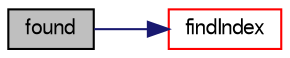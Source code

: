digraph "found"
{
  bgcolor="transparent";
  edge [fontname="FreeSans",fontsize="10",labelfontname="FreeSans",labelfontsize="10"];
  node [fontname="FreeSans",fontsize="10",shape=record];
  rankdir="LR";
  Node309 [label="found",height=0.2,width=0.4,color="black", fillcolor="grey75", style="filled", fontcolor="black"];
  Node309 -> Node310 [color="midnightblue",fontsize="10",style="solid",fontname="FreeSans"];
  Node310 [label="findIndex",height=0.2,width=0.4,color="red",URL="$a25014.html#a325001a513b382437c8701a3a2e10bbb",tooltip="Find and return index for the first match, return -1 if not found. "];
}
